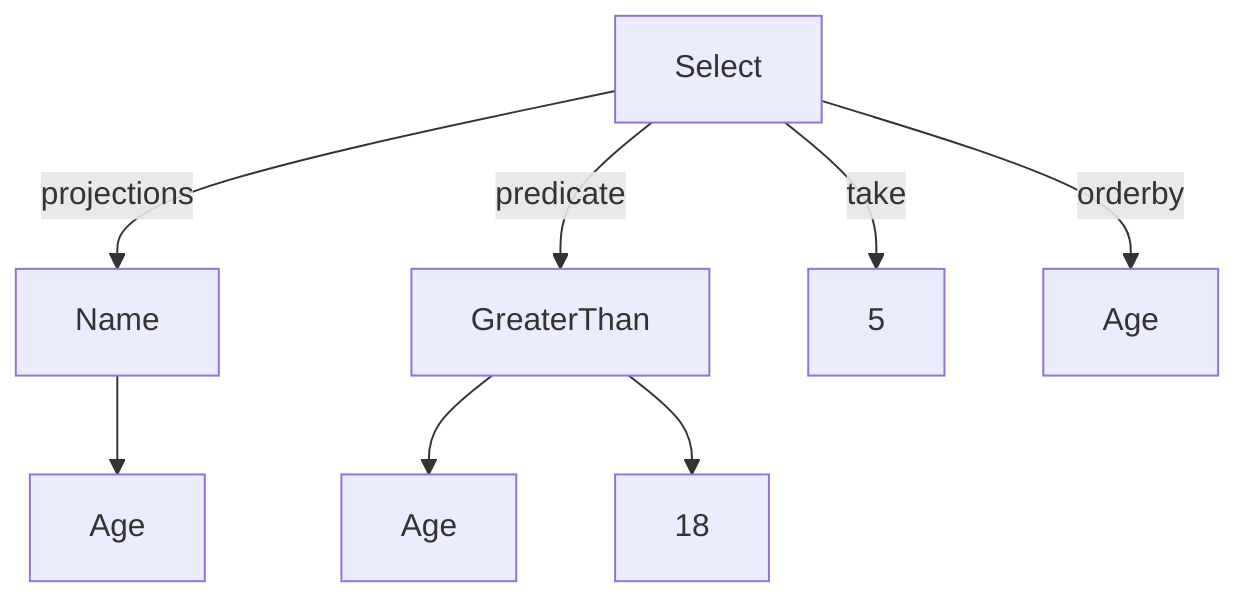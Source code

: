 graph TD
  Select --> |projections| NameProj[Name]
  Select --> |predicate| GreaterThan
  Select --> |take| Take[5]
  Select --> |orderby| OrderBy[Age]
  NameProj --> AgeProj[Age]
  GreaterThan --> AgeGreaterThan[Age]
  GreaterThan --> 18